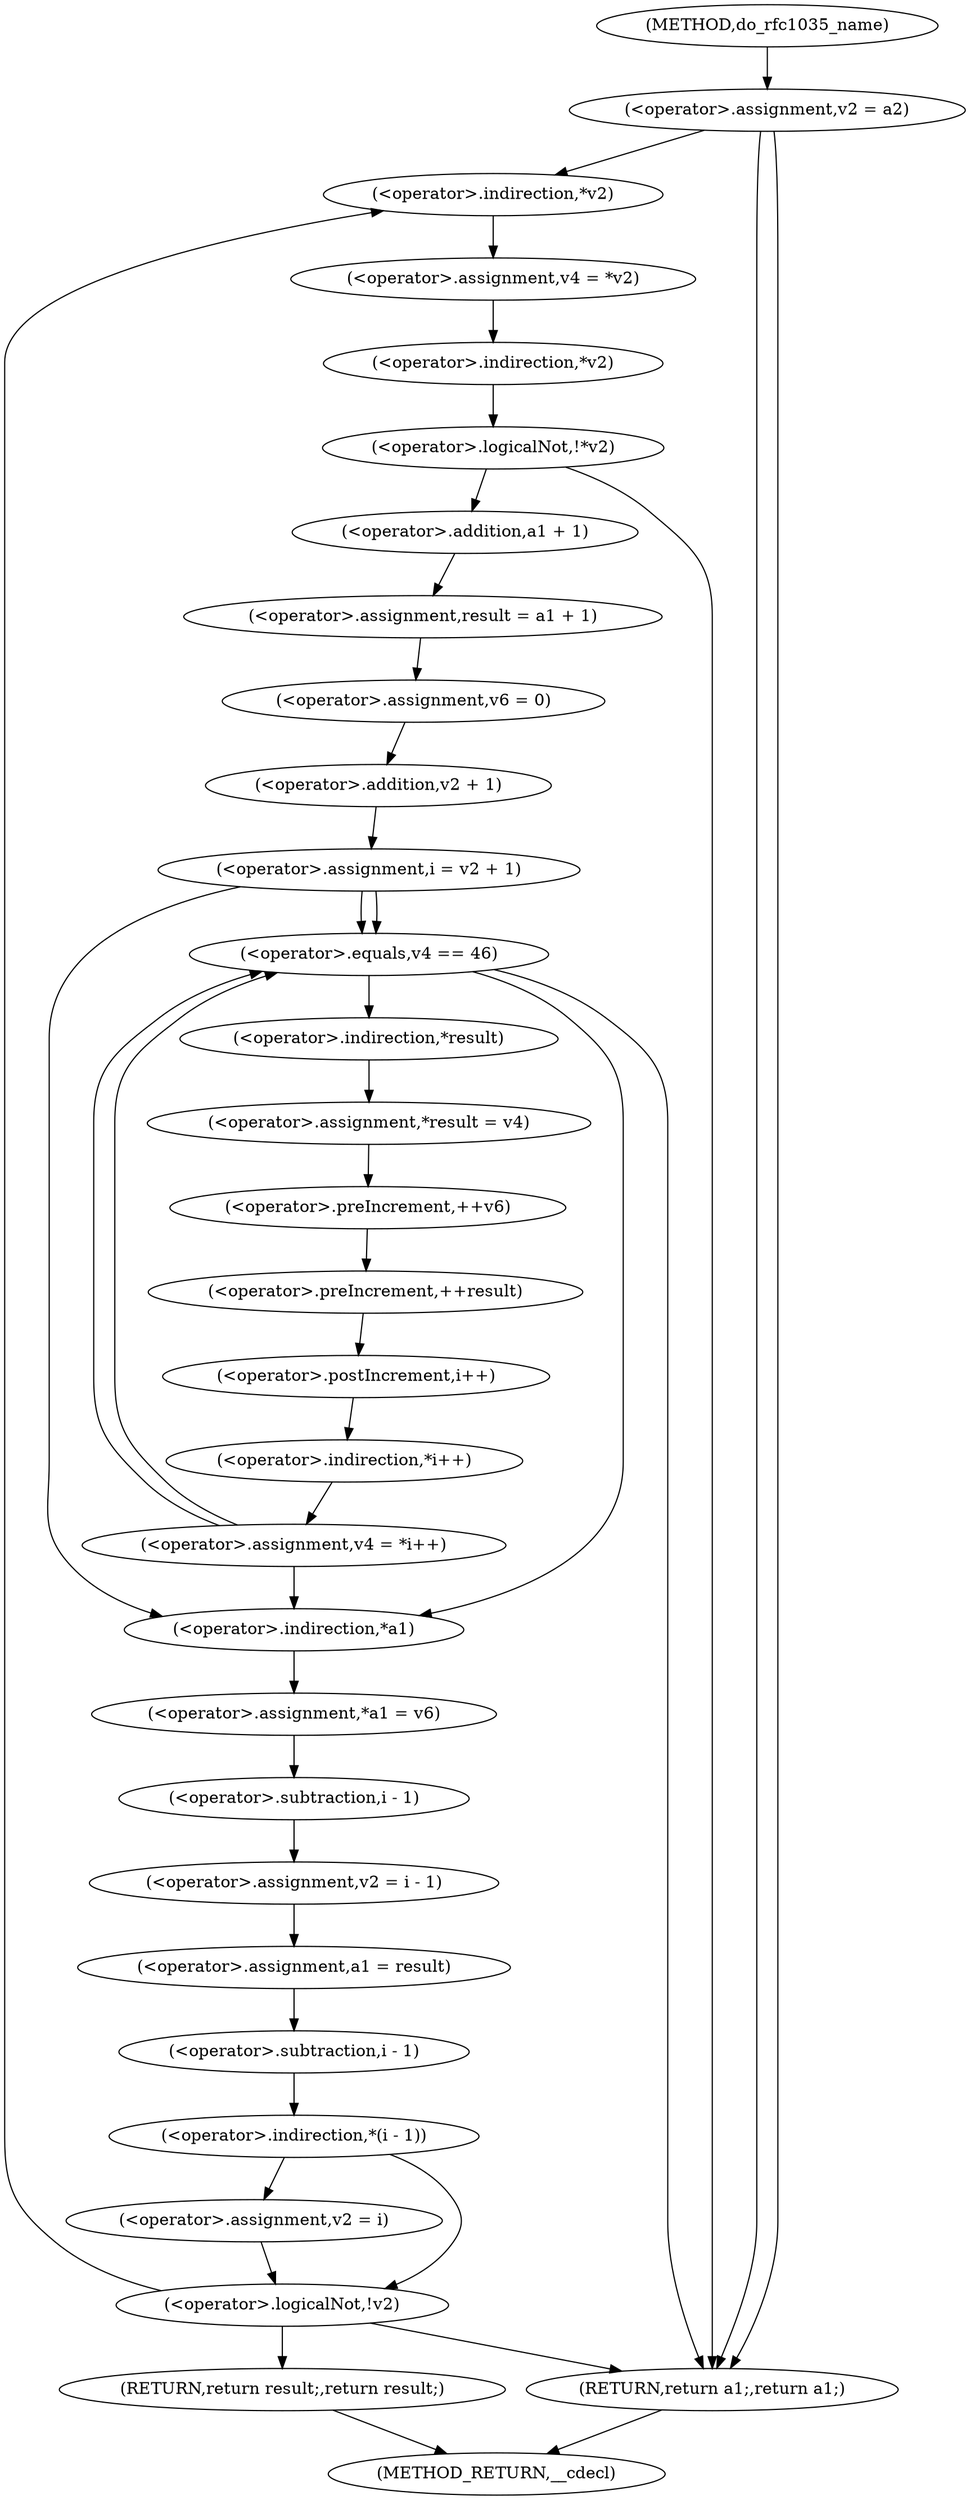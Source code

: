 digraph do_rfc1035_name {  
"1000115" [label = "(<operator>.assignment,v2 = a2)" ]
"1000124" [label = "(<operator>.assignment,v4 = *v2)" ]
"1000126" [label = "(<operator>.indirection,*v2)" ]
"1000129" [label = "(<operator>.logicalNot,!*v2)" ]
"1000130" [label = "(<operator>.indirection,*v2)" ]
"1000133" [label = "(<operator>.assignment,result = a1 + 1)" ]
"1000135" [label = "(<operator>.addition,a1 + 1)" ]
"1000138" [label = "(<operator>.assignment,v6 = 0)" ]
"1000142" [label = "(<operator>.assignment,i = v2 + 1)" ]
"1000144" [label = "(<operator>.addition,v2 + 1)" ]
"1000148" [label = "(<operator>.assignment,v4 = *i++)" ]
"1000150" [label = "(<operator>.indirection,*i++)" ]
"1000151" [label = "(<operator>.postIncrement,i++)" ]
"1000155" [label = "(<operator>.equals,v4 == 46)" ]
"1000159" [label = "(<operator>.assignment,*result = v4)" ]
"1000160" [label = "(<operator>.indirection,*result)" ]
"1000163" [label = "(<operator>.preIncrement,++v6)" ]
"1000165" [label = "(<operator>.preIncrement,++result)" ]
"1000167" [label = "(<operator>.assignment,*a1 = v6)" ]
"1000168" [label = "(<operator>.indirection,*a1)" ]
"1000171" [label = "(<operator>.assignment,v2 = i - 1)" ]
"1000173" [label = "(<operator>.subtraction,i - 1)" ]
"1000176" [label = "(<operator>.assignment,a1 = result)" ]
"1000180" [label = "(<operator>.indirection,*(i - 1))" ]
"1000181" [label = "(<operator>.subtraction,i - 1)" ]
"1000184" [label = "(<operator>.assignment,v2 = i)" ]
"1000188" [label = "(<operator>.logicalNot,!v2)" ]
"1000190" [label = "(RETURN,return result;,return result;)" ]
"1000192" [label = "(RETURN,return a1;,return a1;)" ]
"1000106" [label = "(METHOD,do_rfc1035_name)" ]
"1000194" [label = "(METHOD_RETURN,__cdecl)" ]
  "1000115" -> "1000126" 
  "1000115" -> "1000192" 
  "1000115" -> "1000192" 
  "1000124" -> "1000130" 
  "1000126" -> "1000124" 
  "1000129" -> "1000192" 
  "1000129" -> "1000135" 
  "1000130" -> "1000129" 
  "1000133" -> "1000138" 
  "1000135" -> "1000133" 
  "1000138" -> "1000144" 
  "1000142" -> "1000155" 
  "1000142" -> "1000155" 
  "1000142" -> "1000168" 
  "1000144" -> "1000142" 
  "1000148" -> "1000155" 
  "1000148" -> "1000155" 
  "1000148" -> "1000168" 
  "1000150" -> "1000148" 
  "1000151" -> "1000150" 
  "1000155" -> "1000168" 
  "1000155" -> "1000192" 
  "1000155" -> "1000160" 
  "1000159" -> "1000163" 
  "1000160" -> "1000159" 
  "1000163" -> "1000165" 
  "1000165" -> "1000151" 
  "1000167" -> "1000173" 
  "1000168" -> "1000167" 
  "1000171" -> "1000176" 
  "1000173" -> "1000171" 
  "1000176" -> "1000181" 
  "1000180" -> "1000184" 
  "1000180" -> "1000188" 
  "1000181" -> "1000180" 
  "1000184" -> "1000188" 
  "1000188" -> "1000126" 
  "1000188" -> "1000192" 
  "1000188" -> "1000190" 
  "1000190" -> "1000194" 
  "1000192" -> "1000194" 
  "1000106" -> "1000115" 
}
